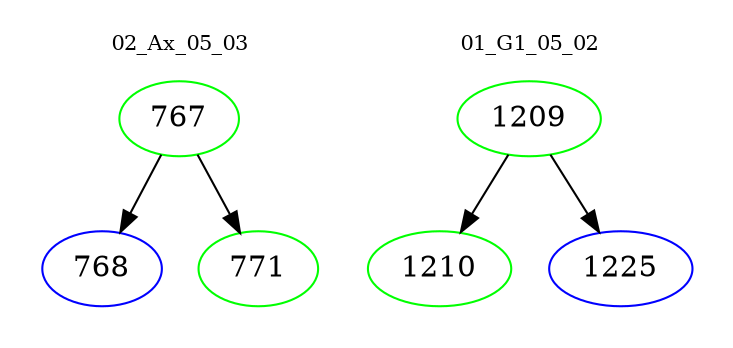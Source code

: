 digraph{
subgraph cluster_0 {
color = white
label = "02_Ax_05_03";
fontsize=10;
T0_767 [label="767", color="green"]
T0_767 -> T0_768 [color="black"]
T0_768 [label="768", color="blue"]
T0_767 -> T0_771 [color="black"]
T0_771 [label="771", color="green"]
}
subgraph cluster_1 {
color = white
label = "01_G1_05_02";
fontsize=10;
T1_1209 [label="1209", color="green"]
T1_1209 -> T1_1210 [color="black"]
T1_1210 [label="1210", color="green"]
T1_1209 -> T1_1225 [color="black"]
T1_1225 [label="1225", color="blue"]
}
}
